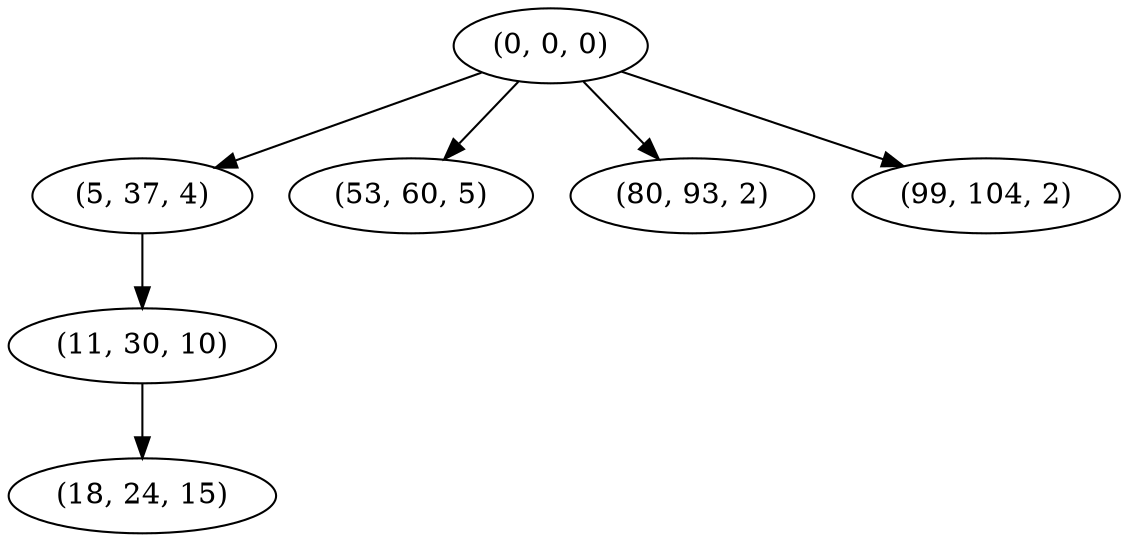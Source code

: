 digraph tree {
    "(0, 0, 0)";
    "(5, 37, 4)";
    "(11, 30, 10)";
    "(18, 24, 15)";
    "(53, 60, 5)";
    "(80, 93, 2)";
    "(99, 104, 2)";
    "(0, 0, 0)" -> "(5, 37, 4)";
    "(0, 0, 0)" -> "(53, 60, 5)";
    "(0, 0, 0)" -> "(80, 93, 2)";
    "(0, 0, 0)" -> "(99, 104, 2)";
    "(5, 37, 4)" -> "(11, 30, 10)";
    "(11, 30, 10)" -> "(18, 24, 15)";
}
